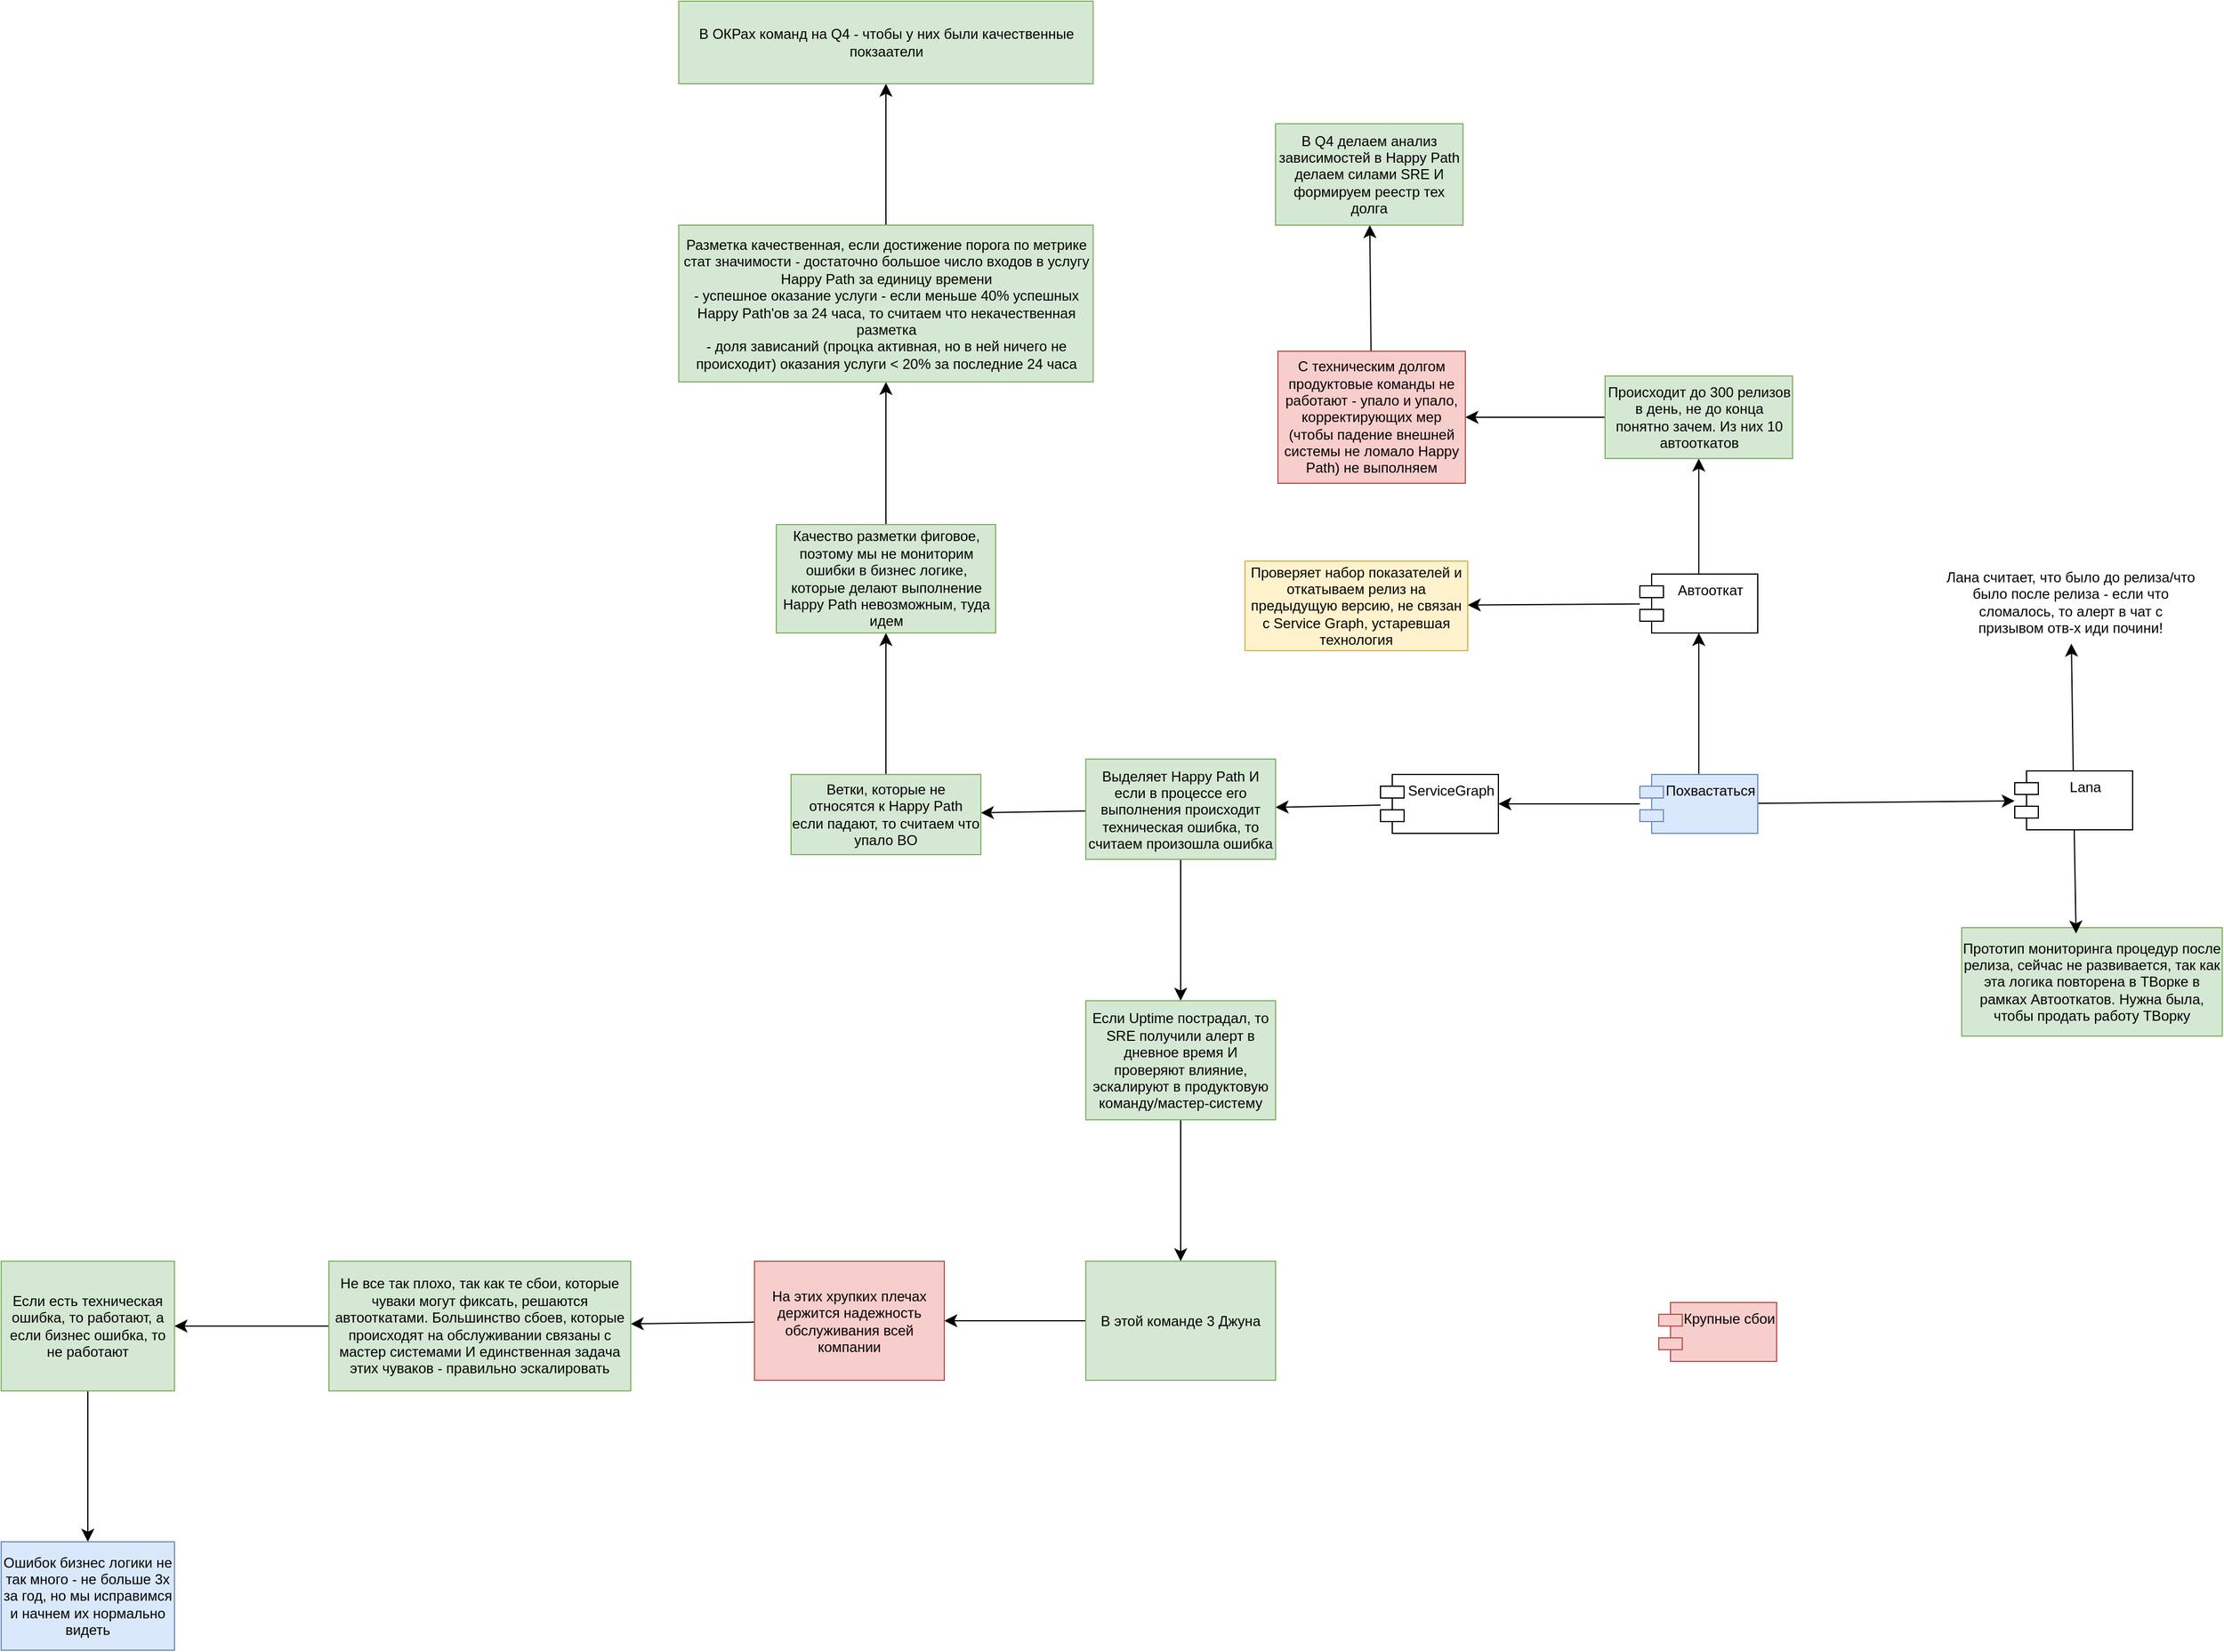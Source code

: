 <mxfile version="28.2.3">
  <diagram name="Page-1" id="DdnbluWmMijMLDluCKkO">
    <mxGraphModel dx="2298" dy="1664" grid="0" gridSize="10" guides="1" tooltips="1" connect="1" arrows="1" fold="1" page="0" pageScale="1" pageWidth="850" pageHeight="1100" math="0" shadow="0">
      <root>
        <mxCell id="0" />
        <mxCell id="1" parent="0" />
        <mxCell id="oCsBJFgnnnmhDWOF98Tg-3" value="" style="edgeStyle=none;curved=1;rounded=0;orthogonalLoop=1;jettySize=auto;html=1;fontSize=12;startSize=8;endSize=8;" edge="1" parent="1" source="oCsBJFgnnnmhDWOF98Tg-1" target="oCsBJFgnnnmhDWOF98Tg-2">
          <mxGeometry relative="1" as="geometry" />
        </mxCell>
        <mxCell id="oCsBJFgnnnmhDWOF98Tg-6" value="" style="edgeStyle=none;curved=1;rounded=0;orthogonalLoop=1;jettySize=auto;html=1;fontSize=12;startSize=8;endSize=8;" edge="1" parent="1" source="oCsBJFgnnnmhDWOF98Tg-1" target="oCsBJFgnnnmhDWOF98Tg-5">
          <mxGeometry relative="1" as="geometry" />
        </mxCell>
        <mxCell id="oCsBJFgnnnmhDWOF98Tg-10" value="" style="edgeStyle=none;curved=1;rounded=0;orthogonalLoop=1;jettySize=auto;html=1;fontSize=12;startSize=8;endSize=8;" edge="1" parent="1" source="oCsBJFgnnnmhDWOF98Tg-1" target="oCsBJFgnnnmhDWOF98Tg-9">
          <mxGeometry relative="1" as="geometry" />
        </mxCell>
        <mxCell id="oCsBJFgnnnmhDWOF98Tg-35" style="edgeStyle=none;curved=1;rounded=0;orthogonalLoop=1;jettySize=auto;html=1;fontSize=12;startSize=8;endSize=8;exitX=0.5;exitY=0;exitDx=0;exitDy=0;" edge="1" parent="1" source="oCsBJFgnnnmhDWOF98Tg-2" target="oCsBJFgnnnmhDWOF98Tg-34">
          <mxGeometry relative="1" as="geometry" />
        </mxCell>
        <mxCell id="oCsBJFgnnnmhDWOF98Tg-1" value="Похвастаться" style="shape=module;align=left;spacingLeft=20;align=center;verticalAlign=top;whiteSpace=wrap;html=1;fillColor=#dae8fc;strokeColor=#6c8ebf;" vertex="1" parent="1">
          <mxGeometry x="39" y="56" width="100" height="50" as="geometry" />
        </mxCell>
        <mxCell id="oCsBJFgnnnmhDWOF98Tg-11" style="edgeStyle=none;curved=1;rounded=0;orthogonalLoop=1;jettySize=auto;html=1;fontSize=12;startSize=8;endSize=8;" edge="1" parent="1" source="oCsBJFgnnnmhDWOF98Tg-2" target="oCsBJFgnnnmhDWOF98Tg-8">
          <mxGeometry relative="1" as="geometry" />
        </mxCell>
        <mxCell id="oCsBJFgnnnmhDWOF98Tg-2" value="Автооткат" style="shape=module;align=left;spacingLeft=20;align=center;verticalAlign=top;whiteSpace=wrap;html=1;" vertex="1" parent="1">
          <mxGeometry x="39" y="-114" width="100" height="50" as="geometry" />
        </mxCell>
        <mxCell id="oCsBJFgnnnmhDWOF98Tg-4" value="Лана считает, что было до релиза/что было после релиза - если что сломалось, то алерт в чат с призывом отв-х иди почини!" style="text;html=1;align=center;verticalAlign=middle;whiteSpace=wrap;rounded=0;" vertex="1" parent="1">
          <mxGeometry x="298" y="-125" width="213" height="70" as="geometry" />
        </mxCell>
        <mxCell id="oCsBJFgnnnmhDWOF98Tg-7" style="edgeStyle=none;curved=1;rounded=0;orthogonalLoop=1;jettySize=auto;html=1;fontSize=12;startSize=8;endSize=8;" edge="1" parent="1" source="oCsBJFgnnnmhDWOF98Tg-5" target="oCsBJFgnnnmhDWOF98Tg-4">
          <mxGeometry relative="1" as="geometry" />
        </mxCell>
        <mxCell id="oCsBJFgnnnmhDWOF98Tg-5" value="Lana" style="shape=module;align=left;spacingLeft=20;align=center;verticalAlign=top;whiteSpace=wrap;html=1;" vertex="1" parent="1">
          <mxGeometry x="357" y="53" width="100" height="50" as="geometry" />
        </mxCell>
        <mxCell id="oCsBJFgnnnmhDWOF98Tg-8" value="Проверяет набор показателей и откатываем релиз на предыдущую версию, не связан с Service Graph, устаревшая технология" style="text;html=1;align=center;verticalAlign=middle;whiteSpace=wrap;rounded=0;fillColor=#fff2cc;strokeColor=#d6b656;" vertex="1" parent="1">
          <mxGeometry x="-296" y="-125" width="189" height="76" as="geometry" />
        </mxCell>
        <mxCell id="oCsBJFgnnnmhDWOF98Tg-13" style="edgeStyle=none;curved=1;rounded=0;orthogonalLoop=1;jettySize=auto;html=1;fontSize=12;startSize=8;endSize=8;" edge="1" parent="1" source="oCsBJFgnnnmhDWOF98Tg-9" target="oCsBJFgnnnmhDWOF98Tg-12">
          <mxGeometry relative="1" as="geometry" />
        </mxCell>
        <mxCell id="oCsBJFgnnnmhDWOF98Tg-9" value="ServiceGraph" style="shape=module;align=left;spacingLeft=20;align=center;verticalAlign=top;whiteSpace=wrap;html=1;" vertex="1" parent="1">
          <mxGeometry x="-181" y="56" width="100" height="50" as="geometry" />
        </mxCell>
        <mxCell id="oCsBJFgnnnmhDWOF98Tg-15" value="" style="edgeStyle=none;curved=1;rounded=0;orthogonalLoop=1;jettySize=auto;html=1;fontSize=12;startSize=8;endSize=8;" edge="1" parent="1" source="oCsBJFgnnnmhDWOF98Tg-12" target="oCsBJFgnnnmhDWOF98Tg-14">
          <mxGeometry relative="1" as="geometry" />
        </mxCell>
        <mxCell id="oCsBJFgnnnmhDWOF98Tg-23" value="" style="edgeStyle=none;curved=1;rounded=0;orthogonalLoop=1;jettySize=auto;html=1;fontSize=12;startSize=8;endSize=8;" edge="1" parent="1" source="oCsBJFgnnnmhDWOF98Tg-12" target="oCsBJFgnnnmhDWOF98Tg-22">
          <mxGeometry relative="1" as="geometry" />
        </mxCell>
        <mxCell id="oCsBJFgnnnmhDWOF98Tg-12" value="Выделяет Happy Path И если в процессе его выполнения происходит техническая ошибка, то считаем произошла ошибка" style="text;html=1;align=center;verticalAlign=middle;whiteSpace=wrap;rounded=0;fillColor=#d5e8d4;strokeColor=#82b366;" vertex="1" parent="1">
          <mxGeometry x="-431" y="43" width="161" height="85" as="geometry" />
        </mxCell>
        <mxCell id="oCsBJFgnnnmhDWOF98Tg-17" value="" style="edgeStyle=none;curved=1;rounded=0;orthogonalLoop=1;jettySize=auto;html=1;fontSize=12;startSize=8;endSize=8;" edge="1" parent="1" source="oCsBJFgnnnmhDWOF98Tg-14" target="oCsBJFgnnnmhDWOF98Tg-16">
          <mxGeometry relative="1" as="geometry" />
        </mxCell>
        <mxCell id="oCsBJFgnnnmhDWOF98Tg-14" value="Ветки, которые не относятся к Happy Path если падают, то считаем что упало BO" style="text;html=1;align=center;verticalAlign=middle;whiteSpace=wrap;rounded=0;fillColor=#d5e8d4;strokeColor=#82b366;" vertex="1" parent="1">
          <mxGeometry x="-681" y="56" width="161" height="68" as="geometry" />
        </mxCell>
        <mxCell id="oCsBJFgnnnmhDWOF98Tg-19" value="" style="edgeStyle=none;curved=1;rounded=0;orthogonalLoop=1;jettySize=auto;html=1;fontSize=12;startSize=8;endSize=8;" edge="1" parent="1" source="oCsBJFgnnnmhDWOF98Tg-16" target="oCsBJFgnnnmhDWOF98Tg-18">
          <mxGeometry relative="1" as="geometry" />
        </mxCell>
        <mxCell id="oCsBJFgnnnmhDWOF98Tg-16" value="Качество разметки фиговое, поэтому мы не мониторим ошибки в бизнес логике, которые делают выполнение Happy Path невозможным, туда идем" style="text;html=1;align=center;verticalAlign=middle;whiteSpace=wrap;rounded=0;fillColor=#d5e8d4;strokeColor=#82b366;" vertex="1" parent="1">
          <mxGeometry x="-693.5" y="-156" width="186" height="92" as="geometry" />
        </mxCell>
        <mxCell id="oCsBJFgnnnmhDWOF98Tg-21" value="" style="edgeStyle=none;curved=1;rounded=0;orthogonalLoop=1;jettySize=auto;html=1;fontSize=12;startSize=8;endSize=8;" edge="1" parent="1" source="oCsBJFgnnnmhDWOF98Tg-18" target="oCsBJFgnnnmhDWOF98Tg-20">
          <mxGeometry relative="1" as="geometry" />
        </mxCell>
        <mxCell id="oCsBJFgnnnmhDWOF98Tg-18" value="Разметка качественная, если достижение порога по метрике стат значимости - достаточно большое число входов в услугу Happy Path за единицу времени&lt;br&gt;- успешное оказание услуги - если меньше 40% успешных Happy Path&#39;ов за 24 часа, то считаем что некачественная разметка&lt;br&gt;- доля зависаний (процка активная, но в ней ничего не происходит) оказания услуги &amp;lt; 20% за последние 24 часа" style="text;html=1;align=center;verticalAlign=middle;whiteSpace=wrap;rounded=0;fillColor=#d5e8d4;strokeColor=#82b366;" vertex="1" parent="1">
          <mxGeometry x="-776.25" y="-410" width="351.5" height="133" as="geometry" />
        </mxCell>
        <mxCell id="oCsBJFgnnnmhDWOF98Tg-20" value="В ОКРах команд на Q4 - чтобы у них были качественные покзаатели" style="text;html=1;align=center;verticalAlign=middle;whiteSpace=wrap;rounded=0;fillColor=#d5e8d4;strokeColor=#82b366;" vertex="1" parent="1">
          <mxGeometry x="-776.25" y="-600" width="351.5" height="70" as="geometry" />
        </mxCell>
        <mxCell id="oCsBJFgnnnmhDWOF98Tg-25" value="" style="edgeStyle=none;curved=1;rounded=0;orthogonalLoop=1;jettySize=auto;html=1;fontSize=12;startSize=8;endSize=8;" edge="1" parent="1" source="oCsBJFgnnnmhDWOF98Tg-22" target="oCsBJFgnnnmhDWOF98Tg-24">
          <mxGeometry relative="1" as="geometry" />
        </mxCell>
        <mxCell id="oCsBJFgnnnmhDWOF98Tg-22" value="Если Uptime пострадал, то SRE получили алерт в дневное время И проверяют влияние, эскалируют в продуктовую команду/мастер-систему" style="text;html=1;align=center;verticalAlign=middle;whiteSpace=wrap;rounded=0;fillColor=#d5e8d4;strokeColor=#82b366;" vertex="1" parent="1">
          <mxGeometry x="-431" y="248" width="161" height="101" as="geometry" />
        </mxCell>
        <mxCell id="oCsBJFgnnnmhDWOF98Tg-27" value="" style="edgeStyle=none;curved=1;rounded=0;orthogonalLoop=1;jettySize=auto;html=1;fontSize=12;startSize=8;endSize=8;" edge="1" parent="1" source="oCsBJFgnnnmhDWOF98Tg-24" target="oCsBJFgnnnmhDWOF98Tg-26">
          <mxGeometry relative="1" as="geometry" />
        </mxCell>
        <mxCell id="oCsBJFgnnnmhDWOF98Tg-24" value="В этой команде 3 Джуна" style="text;html=1;align=center;verticalAlign=middle;whiteSpace=wrap;rounded=0;fillColor=#d5e8d4;strokeColor=#82b366;" vertex="1" parent="1">
          <mxGeometry x="-431" y="469" width="161" height="101" as="geometry" />
        </mxCell>
        <mxCell id="oCsBJFgnnnmhDWOF98Tg-29" value="" style="edgeStyle=none;curved=1;rounded=0;orthogonalLoop=1;jettySize=auto;html=1;fontSize=12;startSize=8;endSize=8;" edge="1" parent="1" source="oCsBJFgnnnmhDWOF98Tg-26" target="oCsBJFgnnnmhDWOF98Tg-28">
          <mxGeometry relative="1" as="geometry" />
        </mxCell>
        <mxCell id="oCsBJFgnnnmhDWOF98Tg-26" value="На этих хрупких плечах держится надежность обслуживания всей компании" style="text;html=1;align=center;verticalAlign=middle;whiteSpace=wrap;rounded=0;fillColor=#f8cecc;strokeColor=#b85450;" vertex="1" parent="1">
          <mxGeometry x="-712" y="469" width="161" height="101" as="geometry" />
        </mxCell>
        <mxCell id="oCsBJFgnnnmhDWOF98Tg-31" value="" style="edgeStyle=none;curved=1;rounded=0;orthogonalLoop=1;jettySize=auto;html=1;fontSize=12;startSize=8;endSize=8;" edge="1" parent="1" source="oCsBJFgnnnmhDWOF98Tg-28" target="oCsBJFgnnnmhDWOF98Tg-30">
          <mxGeometry relative="1" as="geometry" />
        </mxCell>
        <mxCell id="oCsBJFgnnnmhDWOF98Tg-28" value="Не все так плохо, так как те сбои, которые чуваки могут фиксать, решаются автооткатами. Большинство сбоев, которые происходят на обслуживании связаны с мастер системами И единственная задача этих чуваков - правильно эскалировать" style="text;html=1;align=center;verticalAlign=middle;whiteSpace=wrap;rounded=0;fillColor=#d5e8d4;strokeColor=#82b366;" vertex="1" parent="1">
          <mxGeometry x="-1073" y="469" width="256" height="110" as="geometry" />
        </mxCell>
        <mxCell id="oCsBJFgnnnmhDWOF98Tg-33" value="" style="edgeStyle=none;curved=1;rounded=0;orthogonalLoop=1;jettySize=auto;html=1;fontSize=12;startSize=8;endSize=8;" edge="1" parent="1" source="oCsBJFgnnnmhDWOF98Tg-30" target="oCsBJFgnnnmhDWOF98Tg-32">
          <mxGeometry relative="1" as="geometry" />
        </mxCell>
        <mxCell id="oCsBJFgnnnmhDWOF98Tg-30" value="Если есть техническая ошибка, то работают, а если бизнес ошибка, то не работают" style="text;html=1;align=center;verticalAlign=middle;whiteSpace=wrap;rounded=0;fillColor=#d5e8d4;strokeColor=#82b366;" vertex="1" parent="1">
          <mxGeometry x="-1351" y="469" width="147" height="110" as="geometry" />
        </mxCell>
        <mxCell id="oCsBJFgnnnmhDWOF98Tg-32" value="Ошибок бизнес логики не так много - не больше 3х за год, но мы исправимся и начнем их нормально видеть" style="text;html=1;align=center;verticalAlign=middle;whiteSpace=wrap;rounded=0;fillColor=#dae8fc;strokeColor=#6c8ebf;" vertex="1" parent="1">
          <mxGeometry x="-1351" y="707" width="147" height="92" as="geometry" />
        </mxCell>
        <mxCell id="oCsBJFgnnnmhDWOF98Tg-37" value="" style="edgeStyle=none;curved=1;rounded=0;orthogonalLoop=1;jettySize=auto;html=1;fontSize=12;startSize=8;endSize=8;" edge="1" parent="1" source="oCsBJFgnnnmhDWOF98Tg-34" target="oCsBJFgnnnmhDWOF98Tg-36">
          <mxGeometry relative="1" as="geometry" />
        </mxCell>
        <mxCell id="oCsBJFgnnnmhDWOF98Tg-34" value="Происходит до 300 релизов в день, не до конца понятно зачем. Из них 10 автооткатов" style="text;html=1;align=center;verticalAlign=middle;whiteSpace=wrap;rounded=0;fillColor=#d5e8d4;strokeColor=#82b366;" vertex="1" parent="1">
          <mxGeometry x="9.5" y="-282" width="159" height="70" as="geometry" />
        </mxCell>
        <mxCell id="oCsBJFgnnnmhDWOF98Tg-39" value="" style="edgeStyle=none;curved=1;rounded=0;orthogonalLoop=1;jettySize=auto;html=1;fontSize=12;startSize=8;endSize=8;" edge="1" parent="1" source="oCsBJFgnnnmhDWOF98Tg-36" target="oCsBJFgnnnmhDWOF98Tg-38">
          <mxGeometry relative="1" as="geometry" />
        </mxCell>
        <mxCell id="oCsBJFgnnnmhDWOF98Tg-36" value="С техническим долгом продуктовые команды не работают - упало и упало, корректирующих мер (чтобы падение внешней системы не ломало Happy Path) не выполняем" style="text;html=1;align=center;verticalAlign=middle;whiteSpace=wrap;rounded=0;fillColor=#f8cecc;strokeColor=#b85450;" vertex="1" parent="1">
          <mxGeometry x="-268" y="-303" width="159" height="112" as="geometry" />
        </mxCell>
        <mxCell id="oCsBJFgnnnmhDWOF98Tg-38" value="В Q4 делаем анализ зависимостей в Happy Path делаем силами SRE И формируем реестр тех долга" style="text;html=1;align=center;verticalAlign=middle;whiteSpace=wrap;rounded=0;fillColor=#d5e8d4;strokeColor=#82b366;" vertex="1" parent="1">
          <mxGeometry x="-270" y="-496" width="159" height="86" as="geometry" />
        </mxCell>
        <mxCell id="oCsBJFgnnnmhDWOF98Tg-40" value="Прототип мониторинга процедур после релиза, сейчас не развивается, так как эта логика повторена в ТВорке в рамках Автооткатов. Нужна была, чтобы продать работу ТВорку" style="text;html=1;align=center;verticalAlign=middle;whiteSpace=wrap;rounded=0;fillColor=#d5e8d4;strokeColor=#82b366;" vertex="1" parent="1">
          <mxGeometry x="312" y="186" width="221" height="92" as="geometry" />
        </mxCell>
        <mxCell id="oCsBJFgnnnmhDWOF98Tg-41" style="edgeStyle=none;curved=1;rounded=0;orthogonalLoop=1;jettySize=auto;html=1;entryX=0.439;entryY=0.054;entryDx=0;entryDy=0;entryPerimeter=0;fontSize=12;startSize=8;endSize=8;" edge="1" parent="1" source="oCsBJFgnnnmhDWOF98Tg-5" target="oCsBJFgnnnmhDWOF98Tg-40">
          <mxGeometry relative="1" as="geometry" />
        </mxCell>
        <mxCell id="oCsBJFgnnnmhDWOF98Tg-42" value="Крупные сбои" style="shape=module;align=left;spacingLeft=20;align=center;verticalAlign=top;whiteSpace=wrap;html=1;fillColor=#f8cecc;strokeColor=#b85450;" vertex="1" parent="1">
          <mxGeometry x="55" y="504" width="100" height="50" as="geometry" />
        </mxCell>
      </root>
    </mxGraphModel>
  </diagram>
</mxfile>
